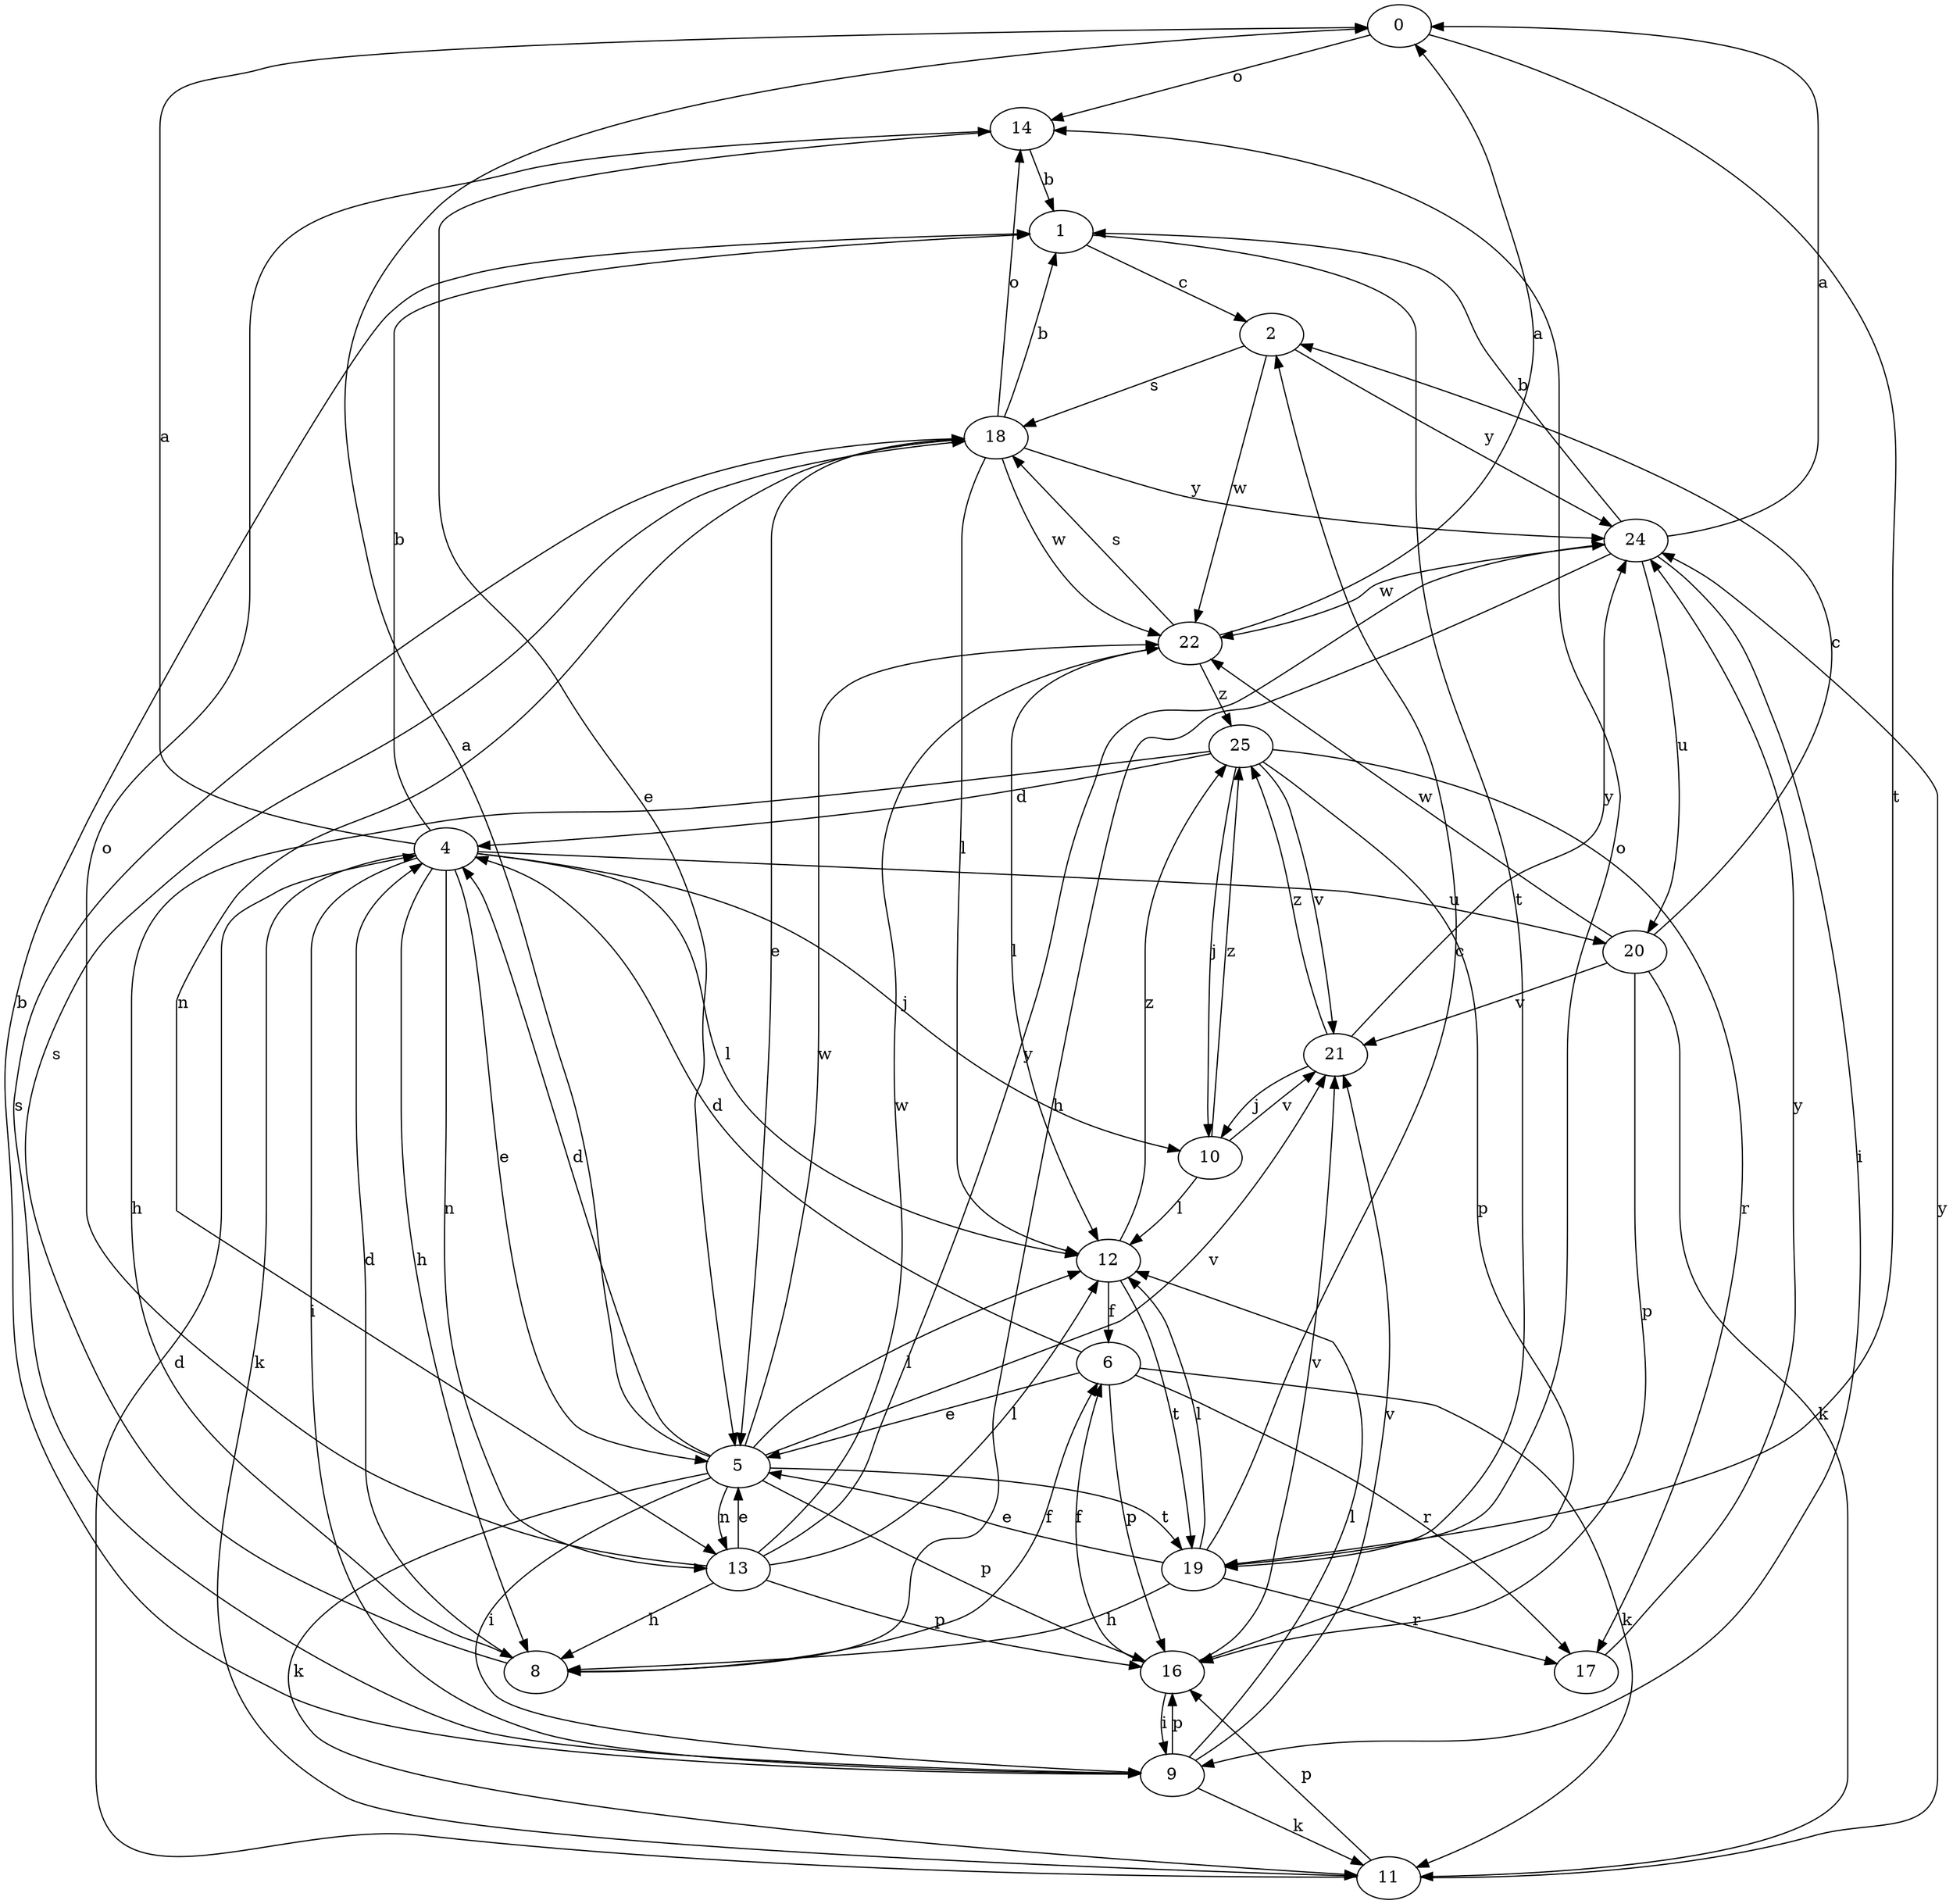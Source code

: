 strict digraph  {
0;
1;
2;
4;
5;
6;
8;
9;
10;
11;
12;
13;
14;
16;
17;
18;
19;
20;
21;
22;
24;
25;
0 -> 14  [label=o];
0 -> 19  [label=t];
1 -> 2  [label=c];
1 -> 19  [label=t];
2 -> 18  [label=s];
2 -> 22  [label=w];
2 -> 24  [label=y];
4 -> 0  [label=a];
4 -> 1  [label=b];
4 -> 5  [label=e];
4 -> 8  [label=h];
4 -> 9  [label=i];
4 -> 10  [label=j];
4 -> 11  [label=k];
4 -> 12  [label=l];
4 -> 13  [label=n];
4 -> 20  [label=u];
5 -> 0  [label=a];
5 -> 4  [label=d];
5 -> 9  [label=i];
5 -> 11  [label=k];
5 -> 12  [label=l];
5 -> 13  [label=n];
5 -> 16  [label=p];
5 -> 19  [label=t];
5 -> 21  [label=v];
5 -> 22  [label=w];
6 -> 4  [label=d];
6 -> 5  [label=e];
6 -> 11  [label=k];
6 -> 16  [label=p];
6 -> 17  [label=r];
8 -> 4  [label=d];
8 -> 6  [label=f];
8 -> 18  [label=s];
9 -> 1  [label=b];
9 -> 11  [label=k];
9 -> 12  [label=l];
9 -> 16  [label=p];
9 -> 18  [label=s];
9 -> 21  [label=v];
10 -> 12  [label=l];
10 -> 21  [label=v];
10 -> 25  [label=z];
11 -> 4  [label=d];
11 -> 16  [label=p];
11 -> 24  [label=y];
12 -> 6  [label=f];
12 -> 19  [label=t];
12 -> 25  [label=z];
13 -> 5  [label=e];
13 -> 8  [label=h];
13 -> 12  [label=l];
13 -> 14  [label=o];
13 -> 16  [label=p];
13 -> 22  [label=w];
13 -> 24  [label=y];
14 -> 1  [label=b];
14 -> 5  [label=e];
16 -> 6  [label=f];
16 -> 9  [label=i];
16 -> 21  [label=v];
17 -> 24  [label=y];
18 -> 1  [label=b];
18 -> 5  [label=e];
18 -> 12  [label=l];
18 -> 13  [label=n];
18 -> 14  [label=o];
18 -> 22  [label=w];
18 -> 24  [label=y];
19 -> 2  [label=c];
19 -> 5  [label=e];
19 -> 8  [label=h];
19 -> 12  [label=l];
19 -> 14  [label=o];
19 -> 17  [label=r];
20 -> 2  [label=c];
20 -> 11  [label=k];
20 -> 16  [label=p];
20 -> 21  [label=v];
20 -> 22  [label=w];
21 -> 10  [label=j];
21 -> 24  [label=y];
21 -> 25  [label=z];
22 -> 0  [label=a];
22 -> 12  [label=l];
22 -> 18  [label=s];
22 -> 25  [label=z];
24 -> 0  [label=a];
24 -> 1  [label=b];
24 -> 8  [label=h];
24 -> 9  [label=i];
24 -> 20  [label=u];
24 -> 22  [label=w];
25 -> 4  [label=d];
25 -> 8  [label=h];
25 -> 10  [label=j];
25 -> 16  [label=p];
25 -> 17  [label=r];
25 -> 21  [label=v];
}
